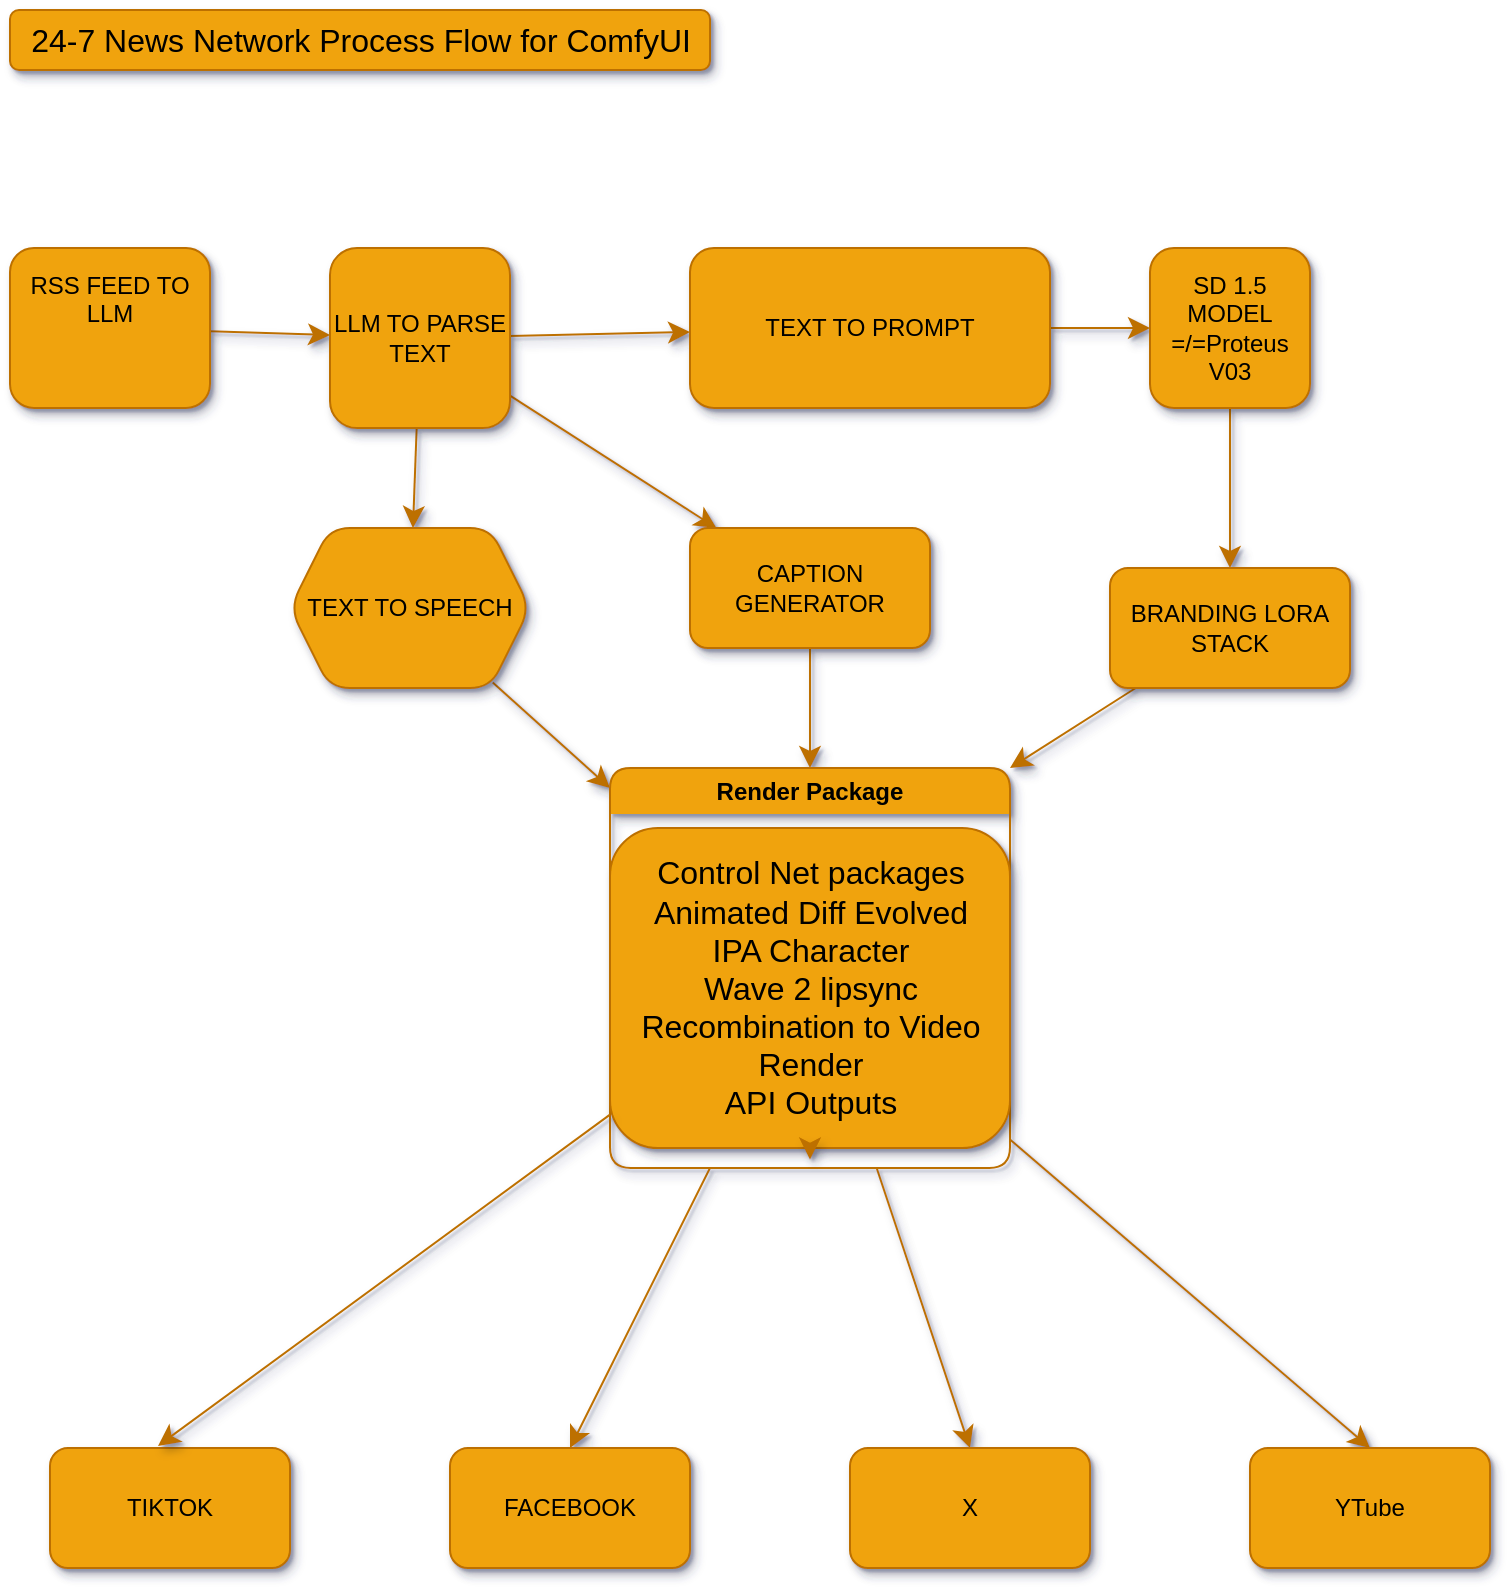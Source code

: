 <mxfile version="24.3.1" type="github">
  <diagram name="Page-1" id="c7558073-3199-34d8-9f00-42111426c3f3">
    <mxGraphModel dx="1434" dy="868" grid="1" gridSize="20" guides="0" tooltips="1" connect="1" arrows="1" fold="1" page="1" pageScale="1" pageWidth="826" pageHeight="1169" background="#ffffff" math="0" shadow="1">
      <root>
        <mxCell id="0" />
        <mxCell id="1" parent="0" />
        <mxCell id="JK8PelASmx0jaLFoLUvW-97" style="edgeStyle=none;curved=1;rounded=1;orthogonalLoop=1;jettySize=auto;html=1;fontSize=12;startSize=8;endSize=8;labelBackgroundColor=none;strokeColor=#BD7000;fontColor=default;swimlaneLine=0;shadow=1;fillColor=#f0a30a;" edge="1" parent="1" source="JK8PelASmx0jaLFoLUvW-96" target="JK8PelASmx0jaLFoLUvW-98">
          <mxGeometry relative="1" as="geometry">
            <mxPoint x="270" y="180" as="targetPoint" />
          </mxGeometry>
        </mxCell>
        <mxCell id="JK8PelASmx0jaLFoLUvW-96" value="RSS FEED TO LLM&lt;div&gt;&lt;br&gt;&lt;div&gt;&lt;div&gt;&lt;br&gt;&lt;/div&gt;&lt;/div&gt;&lt;/div&gt;" style="rounded=1;whiteSpace=wrap;html=1;labelBackgroundColor=none;fillColor=#f0a30a;strokeColor=#BD7000;swimlaneLine=0;shadow=1;fontColor=#000000;" vertex="1" parent="1">
          <mxGeometry x="60" y="140" width="100" height="80" as="geometry" />
        </mxCell>
        <mxCell id="JK8PelASmx0jaLFoLUvW-99" style="edgeStyle=none;curved=1;rounded=1;orthogonalLoop=1;jettySize=auto;html=1;fontSize=12;startSize=8;endSize=8;labelBackgroundColor=none;strokeColor=#BD7000;fontColor=default;swimlaneLine=0;shadow=1;fillColor=#f0a30a;" edge="1" parent="1" source="JK8PelASmx0jaLFoLUvW-98" target="JK8PelASmx0jaLFoLUvW-100">
          <mxGeometry relative="1" as="geometry">
            <mxPoint x="270" y="300" as="targetPoint" />
          </mxGeometry>
        </mxCell>
        <mxCell id="JK8PelASmx0jaLFoLUvW-101" style="edgeStyle=none;curved=1;rounded=1;orthogonalLoop=1;jettySize=auto;html=1;fontSize=12;startSize=8;endSize=8;labelBackgroundColor=none;strokeColor=#BD7000;fontColor=default;swimlaneLine=0;shadow=1;fillColor=#f0a30a;" edge="1" parent="1" source="JK8PelASmx0jaLFoLUvW-98" target="JK8PelASmx0jaLFoLUvW-102">
          <mxGeometry relative="1" as="geometry">
            <mxPoint x="490" y="180" as="targetPoint" />
          </mxGeometry>
        </mxCell>
        <mxCell id="JK8PelASmx0jaLFoLUvW-108" style="edgeStyle=none;curved=1;rounded=1;orthogonalLoop=1;jettySize=auto;html=1;fontSize=12;startSize=8;endSize=8;labelBackgroundColor=none;strokeColor=#BD7000;fontColor=default;swimlaneLine=0;shadow=1;fillColor=#f0a30a;" edge="1" parent="1" source="JK8PelASmx0jaLFoLUvW-98" target="JK8PelASmx0jaLFoLUvW-109">
          <mxGeometry relative="1" as="geometry">
            <mxPoint x="430" y="310" as="targetPoint" />
          </mxGeometry>
        </mxCell>
        <mxCell id="JK8PelASmx0jaLFoLUvW-98" value="LLM TO PARSE TEXT" style="whiteSpace=wrap;html=1;aspect=fixed;labelBackgroundColor=none;fillColor=#f0a30a;strokeColor=#BD7000;rounded=1;swimlaneLine=0;shadow=1;fontColor=#000000;" vertex="1" parent="1">
          <mxGeometry x="220" y="140" width="90" height="90" as="geometry" />
        </mxCell>
        <mxCell id="JK8PelASmx0jaLFoLUvW-111" style="edgeStyle=none;curved=1;rounded=1;orthogonalLoop=1;jettySize=auto;html=1;fontSize=12;startSize=8;endSize=8;labelBackgroundColor=none;strokeColor=#BD7000;fontColor=default;swimlaneLine=0;shadow=1;fillColor=#f0a30a;" edge="1" parent="1" source="JK8PelASmx0jaLFoLUvW-100" target="JK8PelASmx0jaLFoLUvW-112">
          <mxGeometry relative="1" as="geometry">
            <mxPoint x="270" y="420" as="targetPoint" />
          </mxGeometry>
        </mxCell>
        <mxCell id="JK8PelASmx0jaLFoLUvW-100" value="TEXT TO SPEECH" style="shape=hexagon;perimeter=hexagonPerimeter2;whiteSpace=wrap;html=1;fixedSize=1;labelBackgroundColor=none;fillColor=#f0a30a;strokeColor=#BD7000;rounded=1;swimlaneLine=0;shadow=1;fontColor=#000000;" vertex="1" parent="1">
          <mxGeometry x="200" y="280" width="120" height="80" as="geometry" />
        </mxCell>
        <mxCell id="JK8PelASmx0jaLFoLUvW-103" style="edgeStyle=none;curved=1;rounded=1;orthogonalLoop=1;jettySize=auto;html=1;fontSize=12;startSize=8;endSize=8;labelBackgroundColor=none;strokeColor=#BD7000;fontColor=default;swimlaneLine=0;shadow=1;fillColor=#f0a30a;" edge="1" parent="1" source="JK8PelASmx0jaLFoLUvW-102" target="JK8PelASmx0jaLFoLUvW-104">
          <mxGeometry relative="1" as="geometry">
            <mxPoint x="620" y="180" as="targetPoint" />
          </mxGeometry>
        </mxCell>
        <mxCell id="JK8PelASmx0jaLFoLUvW-102" value="TEXT TO PROMPT" style="rounded=1;whiteSpace=wrap;html=1;labelBackgroundColor=none;fillColor=#f0a30a;strokeColor=#BD7000;swimlaneLine=0;shadow=1;fontColor=#000000;" vertex="1" parent="1">
          <mxGeometry x="400" y="140" width="180" height="80" as="geometry" />
        </mxCell>
        <mxCell id="JK8PelASmx0jaLFoLUvW-105" style="edgeStyle=none;curved=1;rounded=1;orthogonalLoop=1;jettySize=auto;html=1;fontSize=12;startSize=8;endSize=8;labelBackgroundColor=none;strokeColor=#BD7000;fontColor=default;swimlaneLine=0;shadow=1;fillColor=#f0a30a;" edge="1" parent="1" source="JK8PelASmx0jaLFoLUvW-104" target="JK8PelASmx0jaLFoLUvW-106">
          <mxGeometry relative="1" as="geometry">
            <mxPoint x="670" y="290" as="targetPoint" />
          </mxGeometry>
        </mxCell>
        <mxCell id="JK8PelASmx0jaLFoLUvW-104" value="SD 1.5 MODEL&lt;div&gt;=/=Proteus V03&lt;/div&gt;" style="whiteSpace=wrap;html=1;aspect=fixed;labelBackgroundColor=none;fillColor=#f0a30a;strokeColor=#BD7000;rounded=1;swimlaneLine=0;shadow=1;fontColor=#000000;" vertex="1" parent="1">
          <mxGeometry x="630" y="140" width="80" height="80" as="geometry" />
        </mxCell>
        <mxCell id="JK8PelASmx0jaLFoLUvW-107" style="edgeStyle=none;curved=1;rounded=1;orthogonalLoop=1;jettySize=auto;html=1;fontSize=12;startSize=8;endSize=8;entryX=1;entryY=0;entryDx=0;entryDy=0;labelBackgroundColor=none;strokeColor=#BD7000;fontColor=default;swimlaneLine=0;shadow=1;fillColor=#f0a30a;" edge="1" parent="1" source="JK8PelASmx0jaLFoLUvW-106" target="JK8PelASmx0jaLFoLUvW-112">
          <mxGeometry relative="1" as="geometry">
            <mxPoint x="670" y="420" as="targetPoint" />
          </mxGeometry>
        </mxCell>
        <mxCell id="JK8PelASmx0jaLFoLUvW-106" value="BRANDING LORA STACK" style="rounded=1;whiteSpace=wrap;html=1;labelBackgroundColor=none;fillColor=#f0a30a;strokeColor=#BD7000;swimlaneLine=0;shadow=1;fontColor=#000000;" vertex="1" parent="1">
          <mxGeometry x="610" y="300" width="120" height="60" as="geometry" />
        </mxCell>
        <mxCell id="JK8PelASmx0jaLFoLUvW-110" style="edgeStyle=none;curved=1;rounded=1;orthogonalLoop=1;jettySize=auto;html=1;fontSize=12;startSize=8;endSize=8;entryX=0.5;entryY=0;entryDx=0;entryDy=0;labelBackgroundColor=none;strokeColor=#BD7000;fontColor=default;swimlaneLine=0;shadow=1;fillColor=#f0a30a;" edge="1" parent="1" source="JK8PelASmx0jaLFoLUvW-109" target="JK8PelASmx0jaLFoLUvW-112">
          <mxGeometry relative="1" as="geometry">
            <mxPoint x="470" y="420" as="targetPoint" />
          </mxGeometry>
        </mxCell>
        <mxCell id="JK8PelASmx0jaLFoLUvW-109" value="CAPTION GENERATOR" style="rounded=1;whiteSpace=wrap;html=1;labelBackgroundColor=none;fillColor=#f0a30a;strokeColor=#BD7000;swimlaneLine=0;shadow=1;fontColor=#000000;" vertex="1" parent="1">
          <mxGeometry x="400" y="280" width="120" height="60" as="geometry" />
        </mxCell>
        <mxCell id="JK8PelASmx0jaLFoLUvW-119" style="edgeStyle=none;curved=1;rounded=1;orthogonalLoop=1;jettySize=auto;html=1;entryX=0.5;entryY=0;entryDx=0;entryDy=0;fontSize=12;startSize=8;endSize=8;labelBackgroundColor=none;strokeColor=#BD7000;fontColor=default;swimlaneLine=0;shadow=1;fillColor=#f0a30a;" edge="1" parent="1" source="JK8PelASmx0jaLFoLUvW-112" target="JK8PelASmx0jaLFoLUvW-115">
          <mxGeometry relative="1" as="geometry" />
        </mxCell>
        <mxCell id="JK8PelASmx0jaLFoLUvW-120" style="edgeStyle=none;curved=1;rounded=1;orthogonalLoop=1;jettySize=auto;html=1;entryX=0.5;entryY=0;entryDx=0;entryDy=0;fontSize=12;startSize=8;endSize=8;labelBackgroundColor=none;strokeColor=#BD7000;fontColor=default;swimlaneLine=0;shadow=1;fillColor=#f0a30a;" edge="1" parent="1" source="JK8PelASmx0jaLFoLUvW-112" target="JK8PelASmx0jaLFoLUvW-116">
          <mxGeometry relative="1" as="geometry" />
        </mxCell>
        <mxCell id="JK8PelASmx0jaLFoLUvW-121" style="edgeStyle=none;curved=1;rounded=1;orthogonalLoop=1;jettySize=auto;html=1;entryX=0.5;entryY=0;entryDx=0;entryDy=0;fontSize=12;startSize=8;endSize=8;labelBackgroundColor=none;strokeColor=#BD7000;fontColor=default;swimlaneLine=0;shadow=1;fillColor=#f0a30a;" edge="1" parent="1" source="JK8PelASmx0jaLFoLUvW-112" target="JK8PelASmx0jaLFoLUvW-117">
          <mxGeometry relative="1" as="geometry" />
        </mxCell>
        <mxCell id="JK8PelASmx0jaLFoLUvW-112" value="Render Package" style="swimlane;whiteSpace=wrap;html=1;labelBackgroundColor=none;fillColor=#f0a30a;strokeColor=#BD7000;rounded=1;swimlaneLine=0;shadow=1;fontColor=#000000;" vertex="1" parent="1">
          <mxGeometry x="360" y="400" width="200" height="200" as="geometry" />
        </mxCell>
        <mxCell id="JK8PelASmx0jaLFoLUvW-113" value="Control Net packages&lt;div&gt;&lt;span style=&quot;background-color: initial;&quot;&gt;Animated Diff Evolved&lt;/span&gt;&lt;/div&gt;&lt;div&gt;&lt;span style=&quot;background-color: initial;&quot;&gt;IPA Character&lt;/span&gt;&lt;/div&gt;&lt;div&gt;&lt;span style=&quot;background-color: initial;&quot;&gt;Wave 2 lipsync&lt;/span&gt;&lt;/div&gt;&lt;div&gt;&lt;span style=&quot;background-color: initial;&quot;&gt;Recombination to Video&lt;/span&gt;&lt;div&gt;Render&lt;br&gt;API Outputs&lt;/div&gt;&lt;/div&gt;" style="text;html=1;align=center;verticalAlign=middle;resizable=0;points=[];autosize=1;strokeColor=#BD7000;fillColor=#f0a30a;fontSize=16;labelBackgroundColor=none;rounded=1;swimlaneLine=0;shadow=1;fontColor=#000000;" vertex="1" parent="JK8PelASmx0jaLFoLUvW-112">
          <mxGeometry y="30" width="200" height="160" as="geometry" />
        </mxCell>
        <mxCell id="JK8PelASmx0jaLFoLUvW-123" style="edgeStyle=none;curved=1;rounded=1;orthogonalLoop=1;jettySize=auto;html=1;entryX=0.5;entryY=1.036;entryDx=0;entryDy=0;entryPerimeter=0;strokeColor=#BD7000;fontSize=12;fontColor=#1A1A1A;startSize=8;endSize=8;swimlaneLine=0;shadow=1;fillColor=#f0a30a;" edge="1" parent="JK8PelASmx0jaLFoLUvW-112" source="JK8PelASmx0jaLFoLUvW-113" target="JK8PelASmx0jaLFoLUvW-113">
          <mxGeometry relative="1" as="geometry" />
        </mxCell>
        <mxCell id="JK8PelASmx0jaLFoLUvW-114" value="TIKTOK" style="rounded=1;whiteSpace=wrap;html=1;labelBackgroundColor=none;fillColor=#f0a30a;strokeColor=#BD7000;swimlaneLine=0;shadow=1;fontColor=#000000;" vertex="1" parent="1">
          <mxGeometry x="80" y="740" width="120" height="60" as="geometry" />
        </mxCell>
        <mxCell id="JK8PelASmx0jaLFoLUvW-115" value="FACEBOOK" style="rounded=1;whiteSpace=wrap;html=1;labelBackgroundColor=none;fillColor=#f0a30a;strokeColor=#BD7000;swimlaneLine=0;shadow=1;fontColor=#000000;" vertex="1" parent="1">
          <mxGeometry x="280" y="740" width="120" height="60" as="geometry" />
        </mxCell>
        <mxCell id="JK8PelASmx0jaLFoLUvW-116" value="X" style="rounded=1;whiteSpace=wrap;html=1;labelBackgroundColor=none;fillColor=#f0a30a;strokeColor=#BD7000;swimlaneLine=0;shadow=1;fontColor=#000000;" vertex="1" parent="1">
          <mxGeometry x="480" y="740" width="120" height="60" as="geometry" />
        </mxCell>
        <mxCell id="JK8PelASmx0jaLFoLUvW-117" value="YTube" style="rounded=1;whiteSpace=wrap;html=1;labelBackgroundColor=none;fillColor=#f0a30a;strokeColor=#BD7000;swimlaneLine=0;shadow=1;fontColor=#000000;" vertex="1" parent="1">
          <mxGeometry x="680" y="740" width="120" height="60" as="geometry" />
        </mxCell>
        <mxCell id="JK8PelASmx0jaLFoLUvW-118" style="edgeStyle=none;curved=1;rounded=1;orthogonalLoop=1;jettySize=auto;html=1;entryX=0.45;entryY=-0.017;entryDx=0;entryDy=0;entryPerimeter=0;fontSize=12;startSize=8;endSize=8;labelBackgroundColor=none;strokeColor=#BD7000;fontColor=default;flowAnimation=0;swimlaneLine=0;shadow=1;fillColor=#f0a30a;" edge="1" parent="1" source="JK8PelASmx0jaLFoLUvW-112" target="JK8PelASmx0jaLFoLUvW-114">
          <mxGeometry relative="1" as="geometry" />
        </mxCell>
        <mxCell id="JK8PelASmx0jaLFoLUvW-122" value="24-7 News Network Process Flow for ComfyUI" style="text;html=1;align=center;verticalAlign=middle;resizable=0;points=[];autosize=1;strokeColor=#BD7000;fillColor=#f0a30a;fontSize=16;labelBackgroundColor=none;rounded=1;swimlaneLine=0;shadow=1;fontColor=#000000;" vertex="1" parent="1">
          <mxGeometry x="60" y="21" width="350" height="30" as="geometry" />
        </mxCell>
      </root>
    </mxGraphModel>
  </diagram>
</mxfile>
